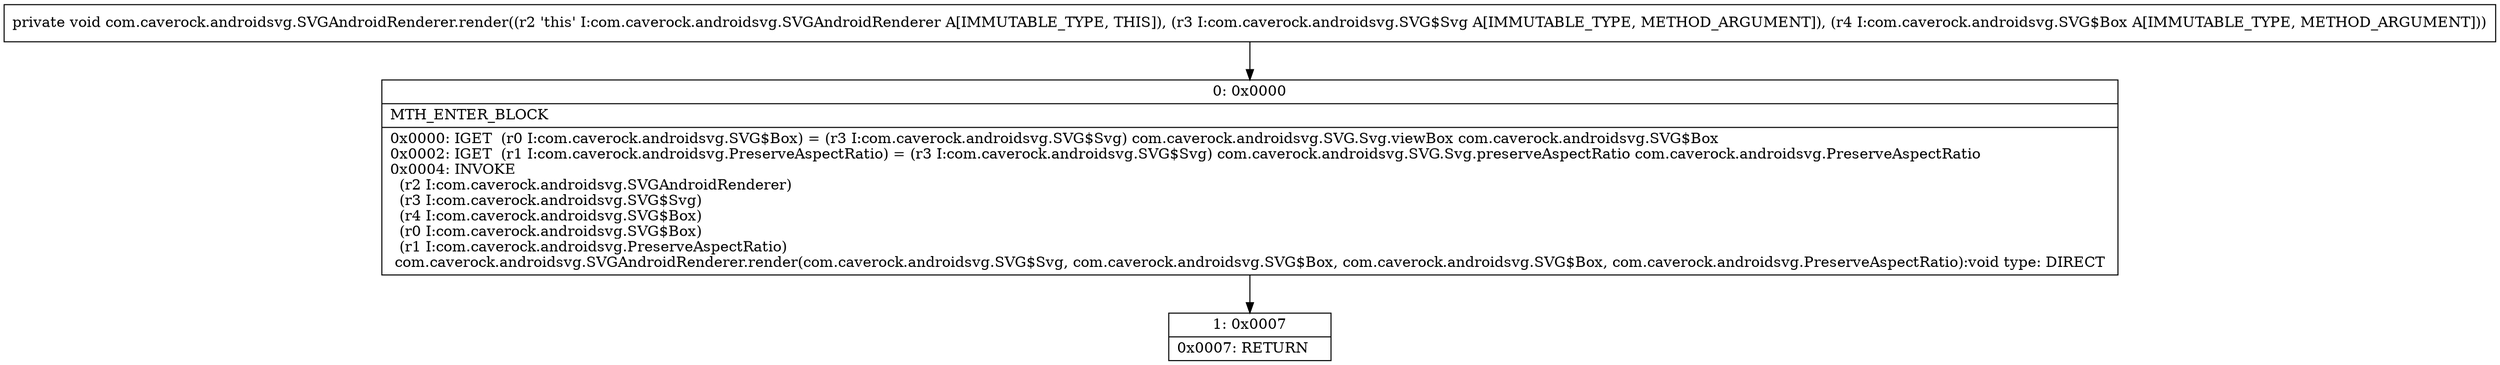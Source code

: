digraph "CFG forcom.caverock.androidsvg.SVGAndroidRenderer.render(Lcom\/caverock\/androidsvg\/SVG$Svg;Lcom\/caverock\/androidsvg\/SVG$Box;)V" {
Node_0 [shape=record,label="{0\:\ 0x0000|MTH_ENTER_BLOCK\l|0x0000: IGET  (r0 I:com.caverock.androidsvg.SVG$Box) = (r3 I:com.caverock.androidsvg.SVG$Svg) com.caverock.androidsvg.SVG.Svg.viewBox com.caverock.androidsvg.SVG$Box \l0x0002: IGET  (r1 I:com.caverock.androidsvg.PreserveAspectRatio) = (r3 I:com.caverock.androidsvg.SVG$Svg) com.caverock.androidsvg.SVG.Svg.preserveAspectRatio com.caverock.androidsvg.PreserveAspectRatio \l0x0004: INVOKE  \l  (r2 I:com.caverock.androidsvg.SVGAndroidRenderer)\l  (r3 I:com.caverock.androidsvg.SVG$Svg)\l  (r4 I:com.caverock.androidsvg.SVG$Box)\l  (r0 I:com.caverock.androidsvg.SVG$Box)\l  (r1 I:com.caverock.androidsvg.PreserveAspectRatio)\l com.caverock.androidsvg.SVGAndroidRenderer.render(com.caverock.androidsvg.SVG$Svg, com.caverock.androidsvg.SVG$Box, com.caverock.androidsvg.SVG$Box, com.caverock.androidsvg.PreserveAspectRatio):void type: DIRECT \l}"];
Node_1 [shape=record,label="{1\:\ 0x0007|0x0007: RETURN   \l}"];
MethodNode[shape=record,label="{private void com.caverock.androidsvg.SVGAndroidRenderer.render((r2 'this' I:com.caverock.androidsvg.SVGAndroidRenderer A[IMMUTABLE_TYPE, THIS]), (r3 I:com.caverock.androidsvg.SVG$Svg A[IMMUTABLE_TYPE, METHOD_ARGUMENT]), (r4 I:com.caverock.androidsvg.SVG$Box A[IMMUTABLE_TYPE, METHOD_ARGUMENT])) }"];
MethodNode -> Node_0;
Node_0 -> Node_1;
}

